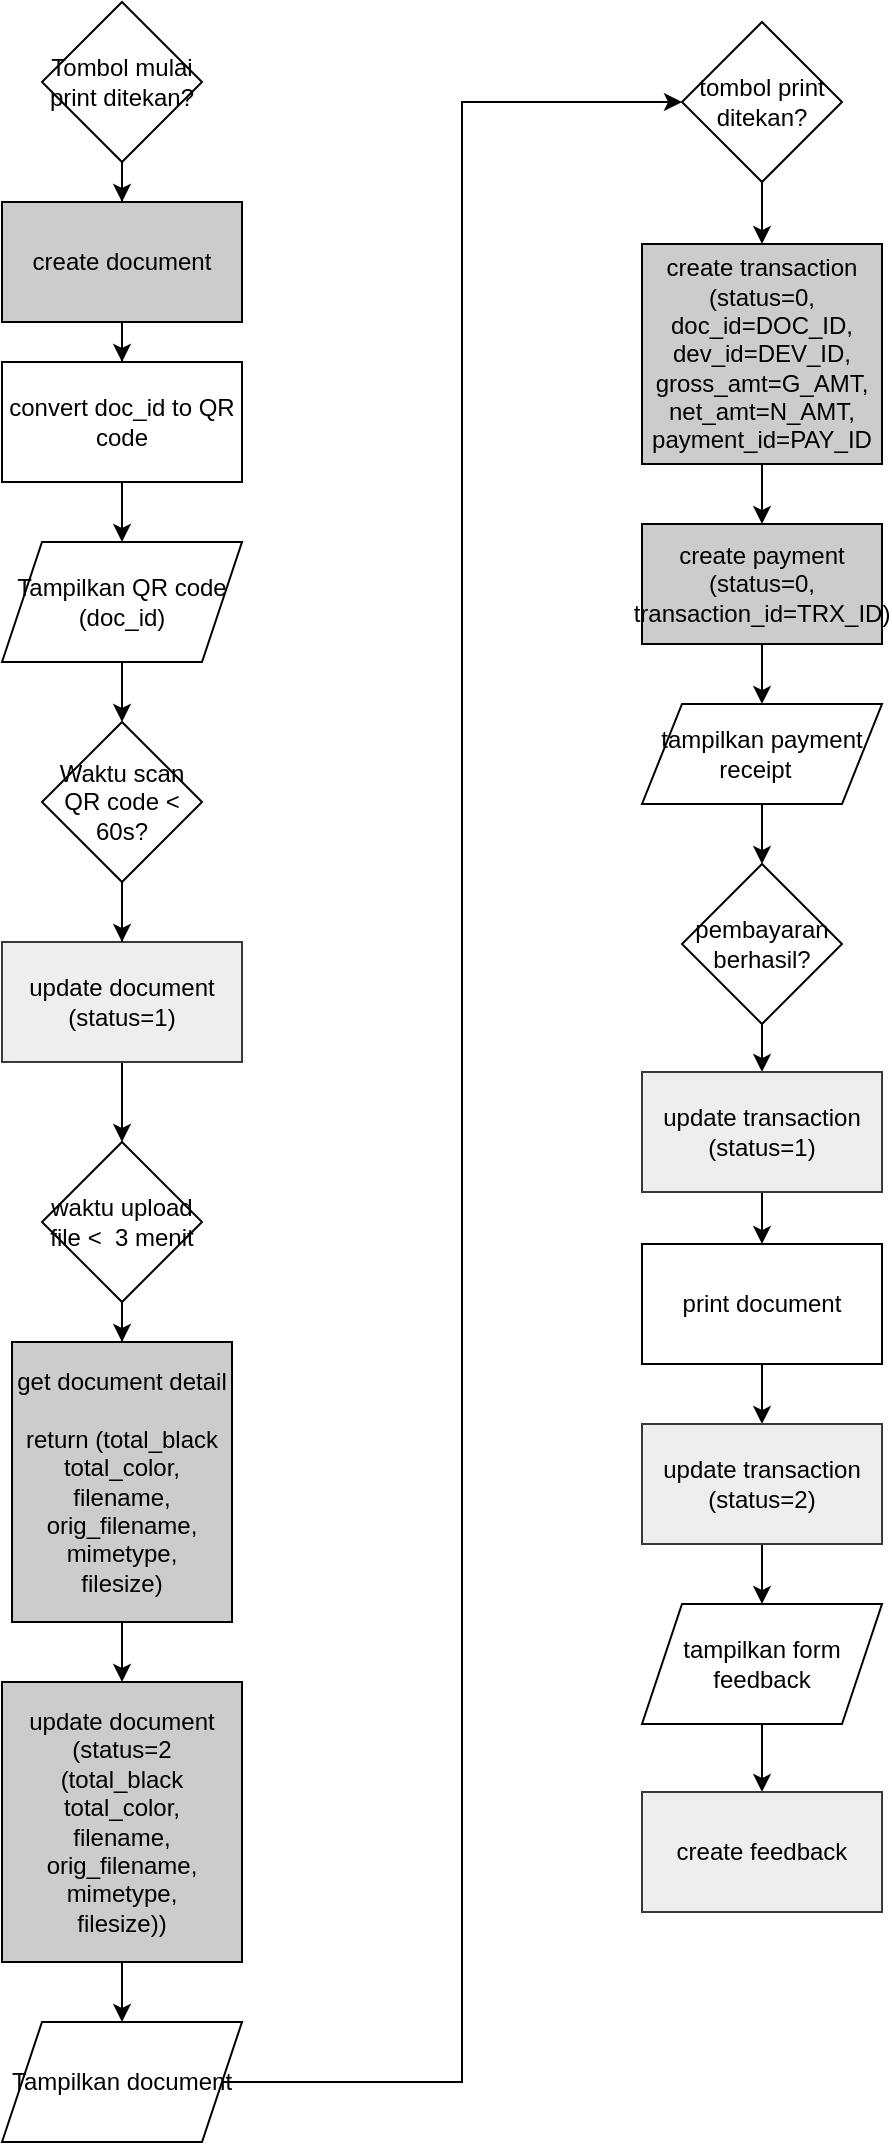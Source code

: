 <mxfile version="20.0.3" type="github">
  <diagram id="C5RBs43oDa-KdzZeNtuy" name="Page-1">
    <mxGraphModel dx="978" dy="535" grid="1" gridSize="10" guides="1" tooltips="1" connect="1" arrows="1" fold="1" page="1" pageScale="1" pageWidth="827" pageHeight="1169" math="0" shadow="0">
      <root>
        <mxCell id="WIyWlLk6GJQsqaUBKTNV-0" />
        <mxCell id="WIyWlLk6GJQsqaUBKTNV-1" parent="WIyWlLk6GJQsqaUBKTNV-0" />
        <mxCell id="AUcS2tF5ko8HKRd4lXUs-4" value="" style="edgeStyle=orthogonalEdgeStyle;rounded=0;orthogonalLoop=1;jettySize=auto;html=1;" edge="1" parent="WIyWlLk6GJQsqaUBKTNV-1" source="AUcS2tF5ko8HKRd4lXUs-2" target="AUcS2tF5ko8HKRd4lXUs-3">
          <mxGeometry relative="1" as="geometry" />
        </mxCell>
        <mxCell id="AUcS2tF5ko8HKRd4lXUs-2" value="Tombol mulai print ditekan?" style="rhombus;whiteSpace=wrap;html=1;" vertex="1" parent="WIyWlLk6GJQsqaUBKTNV-1">
          <mxGeometry x="120" y="80" width="80" height="80" as="geometry" />
        </mxCell>
        <mxCell id="AUcS2tF5ko8HKRd4lXUs-6" value="" style="edgeStyle=orthogonalEdgeStyle;rounded=0;orthogonalLoop=1;jettySize=auto;html=1;fontColor=#F8CECC;" edge="1" parent="WIyWlLk6GJQsqaUBKTNV-1" source="AUcS2tF5ko8HKRd4lXUs-3" target="AUcS2tF5ko8HKRd4lXUs-5">
          <mxGeometry relative="1" as="geometry" />
        </mxCell>
        <mxCell id="AUcS2tF5ko8HKRd4lXUs-3" value="create document" style="whiteSpace=wrap;html=1;fillColor=#CCCCCC;" vertex="1" parent="WIyWlLk6GJQsqaUBKTNV-1">
          <mxGeometry x="100" y="180" width="120" height="60" as="geometry" />
        </mxCell>
        <mxCell id="AUcS2tF5ko8HKRd4lXUs-8" value="" style="edgeStyle=orthogonalEdgeStyle;rounded=0;orthogonalLoop=1;jettySize=auto;html=1;fontColor=#F8CECC;" edge="1" parent="WIyWlLk6GJQsqaUBKTNV-1" source="AUcS2tF5ko8HKRd4lXUs-5" target="AUcS2tF5ko8HKRd4lXUs-7">
          <mxGeometry relative="1" as="geometry" />
        </mxCell>
        <mxCell id="AUcS2tF5ko8HKRd4lXUs-5" value="convert doc_id to QR code" style="whiteSpace=wrap;html=1;fillColor=#FFFFFF;" vertex="1" parent="WIyWlLk6GJQsqaUBKTNV-1">
          <mxGeometry x="100" y="260" width="120" height="60" as="geometry" />
        </mxCell>
        <mxCell id="AUcS2tF5ko8HKRd4lXUs-10" value="" style="edgeStyle=orthogonalEdgeStyle;rounded=0;orthogonalLoop=1;jettySize=auto;html=1;fontColor=#F8CECC;" edge="1" parent="WIyWlLk6GJQsqaUBKTNV-1" source="AUcS2tF5ko8HKRd4lXUs-7" target="AUcS2tF5ko8HKRd4lXUs-9">
          <mxGeometry relative="1" as="geometry" />
        </mxCell>
        <mxCell id="AUcS2tF5ko8HKRd4lXUs-7" value="Tampilkan QR code (doc_id)" style="shape=parallelogram;perimeter=parallelogramPerimeter;whiteSpace=wrap;html=1;fixedSize=1;fillColor=#FFFFFF;" vertex="1" parent="WIyWlLk6GJQsqaUBKTNV-1">
          <mxGeometry x="100" y="350" width="120" height="60" as="geometry" />
        </mxCell>
        <mxCell id="AUcS2tF5ko8HKRd4lXUs-12" value="" style="edgeStyle=orthogonalEdgeStyle;rounded=0;orthogonalLoop=1;jettySize=auto;html=1;fontColor=#F8CECC;startArrow=none;" edge="1" parent="WIyWlLk6GJQsqaUBKTNV-1" source="AUcS2tF5ko8HKRd4lXUs-18" target="AUcS2tF5ko8HKRd4lXUs-11">
          <mxGeometry relative="1" as="geometry" />
        </mxCell>
        <mxCell id="AUcS2tF5ko8HKRd4lXUs-19" value="" style="edgeStyle=orthogonalEdgeStyle;rounded=0;orthogonalLoop=1;jettySize=auto;html=1;fontColor=#F8CECC;" edge="1" parent="WIyWlLk6GJQsqaUBKTNV-1" source="AUcS2tF5ko8HKRd4lXUs-9" target="AUcS2tF5ko8HKRd4lXUs-18">
          <mxGeometry relative="1" as="geometry" />
        </mxCell>
        <mxCell id="AUcS2tF5ko8HKRd4lXUs-9" value="Waktu scan QR code &amp;lt; 60s?" style="rhombus;whiteSpace=wrap;html=1;fillColor=#FFFFFF;" vertex="1" parent="WIyWlLk6GJQsqaUBKTNV-1">
          <mxGeometry x="120" y="440" width="80" height="80" as="geometry" />
        </mxCell>
        <mxCell id="AUcS2tF5ko8HKRd4lXUs-14" value="" style="edgeStyle=orthogonalEdgeStyle;rounded=0;orthogonalLoop=1;jettySize=auto;html=1;fontColor=#F8CECC;entryX=0.5;entryY=0;entryDx=0;entryDy=0;" edge="1" parent="WIyWlLk6GJQsqaUBKTNV-1" source="AUcS2tF5ko8HKRd4lXUs-11" target="AUcS2tF5ko8HKRd4lXUs-23">
          <mxGeometry relative="1" as="geometry" />
        </mxCell>
        <mxCell id="AUcS2tF5ko8HKRd4lXUs-11" value="waktu upload file &amp;lt;&amp;nbsp; 3 menit" style="rhombus;whiteSpace=wrap;html=1;fillColor=#FFFFFF;" vertex="1" parent="WIyWlLk6GJQsqaUBKTNV-1">
          <mxGeometry x="120" y="650" width="80" height="80" as="geometry" />
        </mxCell>
        <mxCell id="AUcS2tF5ko8HKRd4lXUs-30" value="" style="edgeStyle=orthogonalEdgeStyle;rounded=0;orthogonalLoop=1;jettySize=auto;html=1;fontColor=#F8CECC;entryX=0.5;entryY=0;entryDx=0;entryDy=0;" edge="1" parent="WIyWlLk6GJQsqaUBKTNV-1" source="AUcS2tF5ko8HKRd4lXUs-13" target="AUcS2tF5ko8HKRd4lXUs-31">
          <mxGeometry relative="1" as="geometry">
            <mxPoint x="160" y="1080" as="targetPoint" />
          </mxGeometry>
        </mxCell>
        <mxCell id="AUcS2tF5ko8HKRd4lXUs-13" value="update document (status=2&lt;br&gt;(total_black&lt;br&gt;total_color,&lt;br&gt;filename,&lt;br&gt;orig_filename,&lt;br&gt;mimetype,&lt;br&gt;filesize))" style="whiteSpace=wrap;html=1;fillColor=#CCCCCC;" vertex="1" parent="WIyWlLk6GJQsqaUBKTNV-1">
          <mxGeometry x="100" y="920" width="120" height="140" as="geometry" />
        </mxCell>
        <mxCell id="AUcS2tF5ko8HKRd4lXUs-40" value="" style="edgeStyle=orthogonalEdgeStyle;rounded=0;orthogonalLoop=1;jettySize=auto;html=1;fontColor=#F8CECC;" edge="1" parent="WIyWlLk6GJQsqaUBKTNV-1" source="AUcS2tF5ko8HKRd4lXUs-16" target="AUcS2tF5ko8HKRd4lXUs-39">
          <mxGeometry relative="1" as="geometry" />
        </mxCell>
        <mxCell id="AUcS2tF5ko8HKRd4lXUs-16" value="tampilkan payment receipt&amp;nbsp;&amp;nbsp;" style="shape=parallelogram;perimeter=parallelogramPerimeter;whiteSpace=wrap;html=1;fixedSize=1;fillColor=#FFFFFF;" vertex="1" parent="WIyWlLk6GJQsqaUBKTNV-1">
          <mxGeometry x="420" y="431" width="120" height="50" as="geometry" />
        </mxCell>
        <mxCell id="AUcS2tF5ko8HKRd4lXUs-18" value="update document&lt;br&gt;(status=1)" style="whiteSpace=wrap;html=1;fillColor=#eeeeee;strokeColor=#36393d;" vertex="1" parent="WIyWlLk6GJQsqaUBKTNV-1">
          <mxGeometry x="100" y="550" width="120" height="60" as="geometry" />
        </mxCell>
        <mxCell id="AUcS2tF5ko8HKRd4lXUs-20" value="" style="edgeStyle=orthogonalEdgeStyle;rounded=0;orthogonalLoop=1;jettySize=auto;html=1;fontColor=#F8CECC;endArrow=none;" edge="1" parent="WIyWlLk6GJQsqaUBKTNV-1" source="AUcS2tF5ko8HKRd4lXUs-9" target="AUcS2tF5ko8HKRd4lXUs-18">
          <mxGeometry relative="1" as="geometry">
            <mxPoint x="160" y="520" as="sourcePoint" />
            <mxPoint x="160" y="650" as="targetPoint" />
          </mxGeometry>
        </mxCell>
        <mxCell id="AUcS2tF5ko8HKRd4lXUs-45" value="" style="edgeStyle=orthogonalEdgeStyle;rounded=0;orthogonalLoop=1;jettySize=auto;html=1;fontColor=#F8CECC;" edge="1" parent="WIyWlLk6GJQsqaUBKTNV-1" source="AUcS2tF5ko8HKRd4lXUs-21" target="AUcS2tF5ko8HKRd4lXUs-43">
          <mxGeometry relative="1" as="geometry" />
        </mxCell>
        <mxCell id="AUcS2tF5ko8HKRd4lXUs-21" value="create transaction&lt;br&gt;(status=0, doc_id=DOC_ID, dev_id=DEV_ID, gross_amt=G_AMT, net_amt=N_AMT,&lt;br&gt;payment_id=PAY_ID" style="whiteSpace=wrap;html=1;fillColor=#CCCCCC;" vertex="1" parent="WIyWlLk6GJQsqaUBKTNV-1">
          <mxGeometry x="420" y="201" width="120" height="110" as="geometry" />
        </mxCell>
        <mxCell id="AUcS2tF5ko8HKRd4lXUs-25" style="edgeStyle=orthogonalEdgeStyle;rounded=0;orthogonalLoop=1;jettySize=auto;html=1;exitX=0.5;exitY=1;exitDx=0;exitDy=0;entryX=0.5;entryY=0;entryDx=0;entryDy=0;fontColor=#F8CECC;" edge="1" parent="WIyWlLk6GJQsqaUBKTNV-1" source="AUcS2tF5ko8HKRd4lXUs-23" target="AUcS2tF5ko8HKRd4lXUs-13">
          <mxGeometry relative="1" as="geometry" />
        </mxCell>
        <mxCell id="AUcS2tF5ko8HKRd4lXUs-23" value="get document detail&lt;br&gt;&amp;nbsp;&lt;br&gt;return (total_black&lt;br&gt;total_color,&lt;br&gt;filename,&lt;br&gt;orig_filename,&lt;br&gt;mimetype,&lt;br&gt;filesize)" style="whiteSpace=wrap;html=1;fillColor=#CCCCCC;" vertex="1" parent="WIyWlLk6GJQsqaUBKTNV-1">
          <mxGeometry x="105" y="750" width="110" height="140" as="geometry" />
        </mxCell>
        <mxCell id="AUcS2tF5ko8HKRd4lXUs-33" value="" style="edgeStyle=orthogonalEdgeStyle;rounded=0;orthogonalLoop=1;jettySize=auto;html=1;fontColor=#F8CECC;" edge="1" parent="WIyWlLk6GJQsqaUBKTNV-1" source="AUcS2tF5ko8HKRd4lXUs-31" target="AUcS2tF5ko8HKRd4lXUs-32">
          <mxGeometry relative="1" as="geometry">
            <Array as="points">
              <mxPoint x="330" y="1120" />
              <mxPoint x="330" y="130" />
            </Array>
          </mxGeometry>
        </mxCell>
        <mxCell id="AUcS2tF5ko8HKRd4lXUs-31" value="Tampilkan document" style="shape=parallelogram;perimeter=parallelogramPerimeter;whiteSpace=wrap;html=1;fixedSize=1;" vertex="1" parent="WIyWlLk6GJQsqaUBKTNV-1">
          <mxGeometry x="100" y="1090" width="120" height="60" as="geometry" />
        </mxCell>
        <mxCell id="AUcS2tF5ko8HKRd4lXUs-34" value="" style="edgeStyle=orthogonalEdgeStyle;rounded=0;orthogonalLoop=1;jettySize=auto;html=1;fontColor=#F8CECC;" edge="1" parent="WIyWlLk6GJQsqaUBKTNV-1" source="AUcS2tF5ko8HKRd4lXUs-32" target="AUcS2tF5ko8HKRd4lXUs-21">
          <mxGeometry relative="1" as="geometry" />
        </mxCell>
        <mxCell id="AUcS2tF5ko8HKRd4lXUs-32" value="tombol print ditekan?" style="rhombus;whiteSpace=wrap;html=1;" vertex="1" parent="WIyWlLk6GJQsqaUBKTNV-1">
          <mxGeometry x="440" y="90" width="80" height="80" as="geometry" />
        </mxCell>
        <mxCell id="AUcS2tF5ko8HKRd4lXUs-42" value="" style="edgeStyle=orthogonalEdgeStyle;rounded=0;orthogonalLoop=1;jettySize=auto;html=1;fontColor=#F8CECC;" edge="1" parent="WIyWlLk6GJQsqaUBKTNV-1" source="AUcS2tF5ko8HKRd4lXUs-39" target="AUcS2tF5ko8HKRd4lXUs-41">
          <mxGeometry relative="1" as="geometry" />
        </mxCell>
        <mxCell id="AUcS2tF5ko8HKRd4lXUs-39" value="pembayaran berhasil?" style="rhombus;whiteSpace=wrap;html=1;fillColor=#FFFFFF;" vertex="1" parent="WIyWlLk6GJQsqaUBKTNV-1">
          <mxGeometry x="440" y="511" width="80" height="80" as="geometry" />
        </mxCell>
        <mxCell id="AUcS2tF5ko8HKRd4lXUs-48" value="" style="edgeStyle=orthogonalEdgeStyle;rounded=0;orthogonalLoop=1;jettySize=auto;html=1;fontColor=#F8CECC;" edge="1" parent="WIyWlLk6GJQsqaUBKTNV-1" source="AUcS2tF5ko8HKRd4lXUs-41" target="AUcS2tF5ko8HKRd4lXUs-47">
          <mxGeometry relative="1" as="geometry" />
        </mxCell>
        <mxCell id="AUcS2tF5ko8HKRd4lXUs-41" value="update transaction&lt;br&gt;(status=1)" style="whiteSpace=wrap;html=1;fillColor=#eeeeee;strokeColor=#36393d;" vertex="1" parent="WIyWlLk6GJQsqaUBKTNV-1">
          <mxGeometry x="420" y="615" width="120" height="60" as="geometry" />
        </mxCell>
        <mxCell id="AUcS2tF5ko8HKRd4lXUs-46" style="edgeStyle=orthogonalEdgeStyle;rounded=0;orthogonalLoop=1;jettySize=auto;html=1;exitX=0.5;exitY=1;exitDx=0;exitDy=0;entryX=0.5;entryY=0;entryDx=0;entryDy=0;fontColor=#F8CECC;" edge="1" parent="WIyWlLk6GJQsqaUBKTNV-1" source="AUcS2tF5ko8HKRd4lXUs-43" target="AUcS2tF5ko8HKRd4lXUs-16">
          <mxGeometry relative="1" as="geometry" />
        </mxCell>
        <mxCell id="AUcS2tF5ko8HKRd4lXUs-43" value="create payment&lt;br&gt;(status=0,&lt;br&gt;transaction_id=TRX_ID)" style="whiteSpace=wrap;html=1;fillColor=#CCCCCC;" vertex="1" parent="WIyWlLk6GJQsqaUBKTNV-1">
          <mxGeometry x="420" y="341" width="120" height="60" as="geometry" />
        </mxCell>
        <mxCell id="AUcS2tF5ko8HKRd4lXUs-50" value="" style="edgeStyle=orthogonalEdgeStyle;rounded=0;orthogonalLoop=1;jettySize=auto;html=1;fontColor=#F8CECC;" edge="1" parent="WIyWlLk6GJQsqaUBKTNV-1" source="AUcS2tF5ko8HKRd4lXUs-47" target="AUcS2tF5ko8HKRd4lXUs-49">
          <mxGeometry relative="1" as="geometry" />
        </mxCell>
        <mxCell id="AUcS2tF5ko8HKRd4lXUs-47" value="print document" style="whiteSpace=wrap;html=1;" vertex="1" parent="WIyWlLk6GJQsqaUBKTNV-1">
          <mxGeometry x="420" y="701" width="120" height="60" as="geometry" />
        </mxCell>
        <mxCell id="AUcS2tF5ko8HKRd4lXUs-52" value="" style="edgeStyle=orthogonalEdgeStyle;rounded=0;orthogonalLoop=1;jettySize=auto;html=1;fontColor=#F8CECC;" edge="1" parent="WIyWlLk6GJQsqaUBKTNV-1" source="AUcS2tF5ko8HKRd4lXUs-49" target="AUcS2tF5ko8HKRd4lXUs-51">
          <mxGeometry relative="1" as="geometry" />
        </mxCell>
        <mxCell id="AUcS2tF5ko8HKRd4lXUs-49" value="update transaction&lt;br&gt;(status=2)" style="whiteSpace=wrap;html=1;fillColor=#eeeeee;strokeColor=#36393d;" vertex="1" parent="WIyWlLk6GJQsqaUBKTNV-1">
          <mxGeometry x="420" y="791" width="120" height="60" as="geometry" />
        </mxCell>
        <mxCell id="AUcS2tF5ko8HKRd4lXUs-54" value="" style="edgeStyle=orthogonalEdgeStyle;rounded=0;orthogonalLoop=1;jettySize=auto;html=1;fontColor=#F8CECC;" edge="1" parent="WIyWlLk6GJQsqaUBKTNV-1" source="AUcS2tF5ko8HKRd4lXUs-51" target="AUcS2tF5ko8HKRd4lXUs-53">
          <mxGeometry relative="1" as="geometry" />
        </mxCell>
        <mxCell id="AUcS2tF5ko8HKRd4lXUs-51" value="tampilkan form feedback" style="shape=parallelogram;perimeter=parallelogramPerimeter;whiteSpace=wrap;html=1;fixedSize=1;" vertex="1" parent="WIyWlLk6GJQsqaUBKTNV-1">
          <mxGeometry x="420" y="881" width="120" height="60" as="geometry" />
        </mxCell>
        <mxCell id="AUcS2tF5ko8HKRd4lXUs-53" value="create feedback" style="whiteSpace=wrap;html=1;fillColor=#eeeeee;strokeColor=#36393d;" vertex="1" parent="WIyWlLk6GJQsqaUBKTNV-1">
          <mxGeometry x="420" y="975" width="120" height="60" as="geometry" />
        </mxCell>
      </root>
    </mxGraphModel>
  </diagram>
</mxfile>
